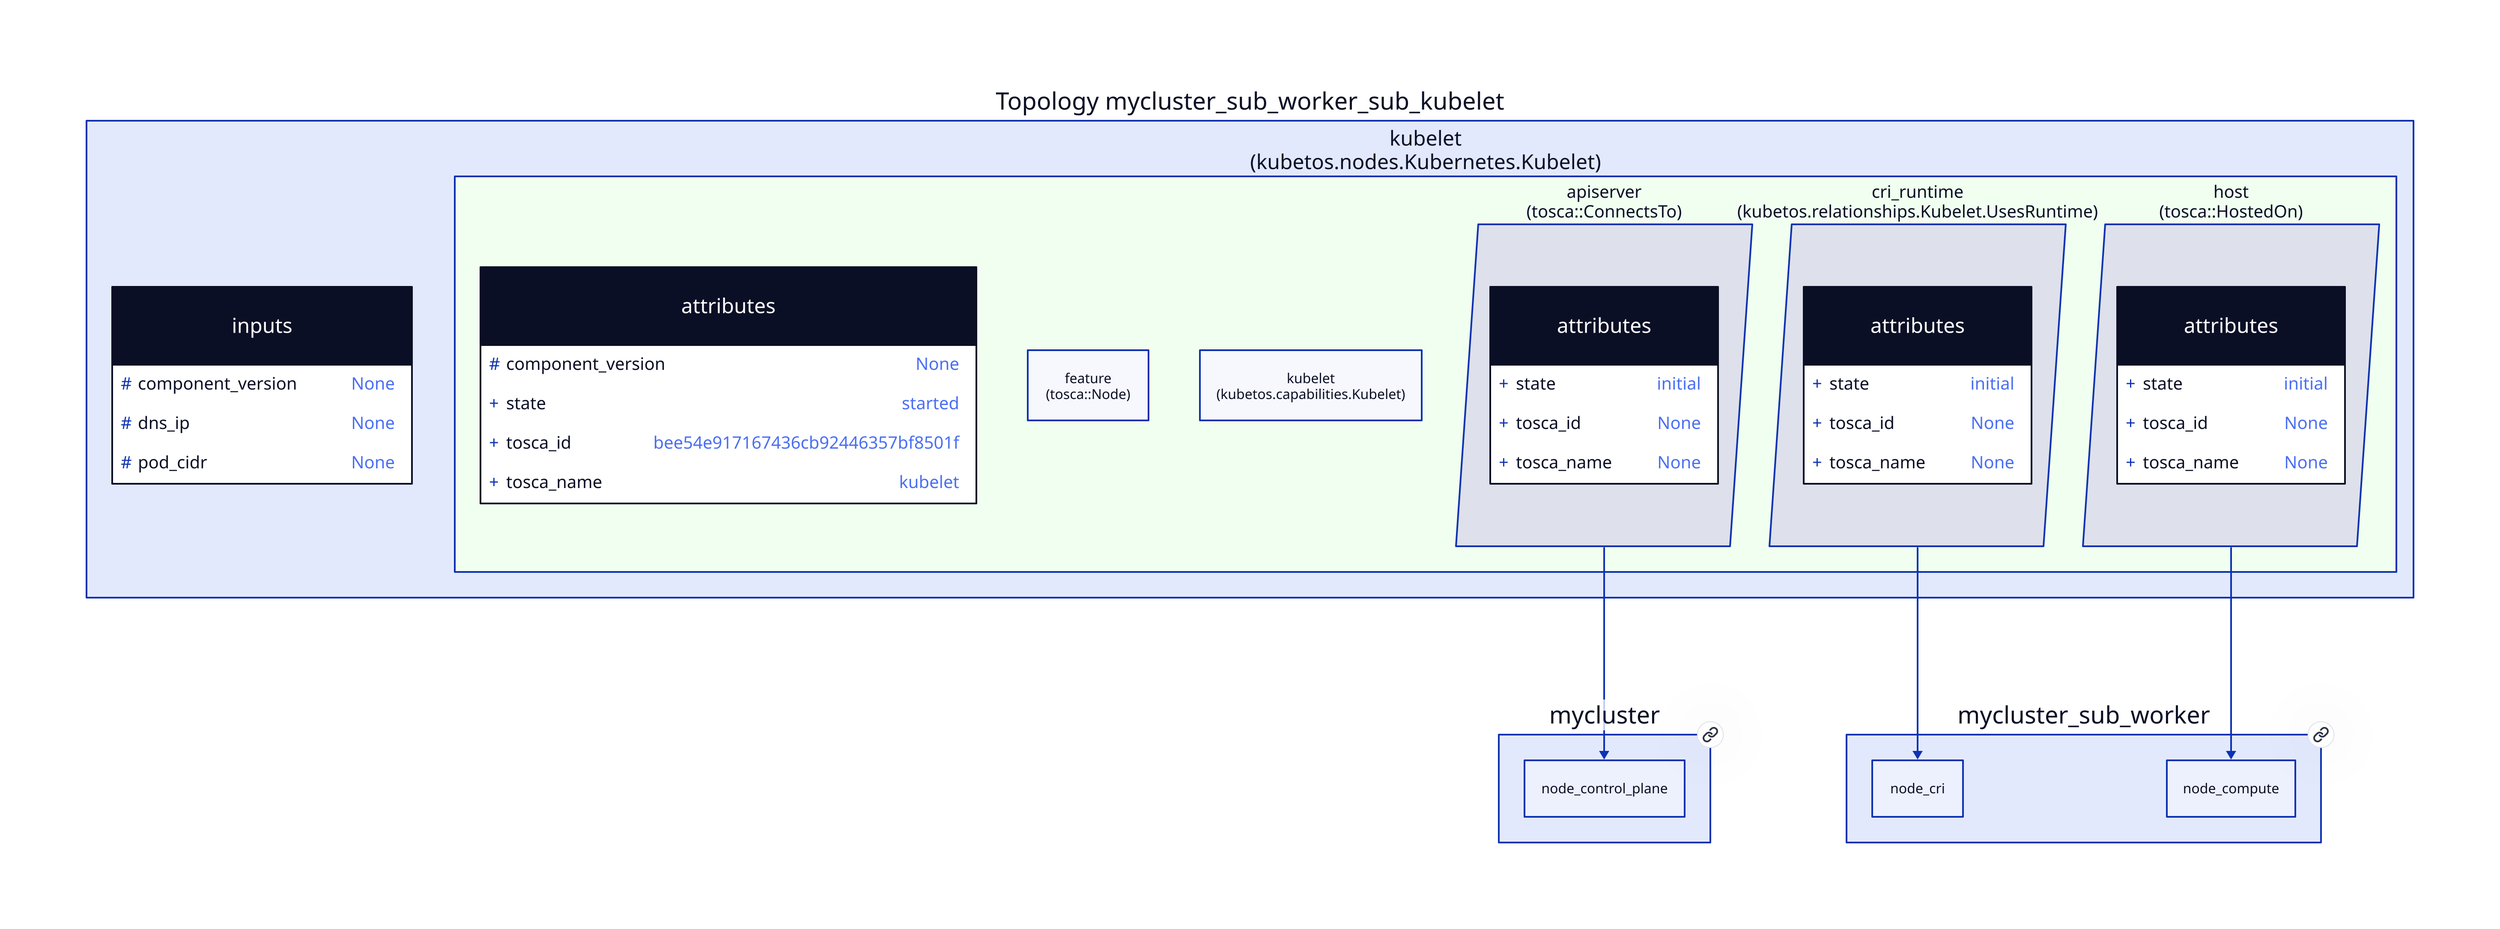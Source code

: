 
  mycluster_sub_worker_sub_kubelet: "Topology mycluster_sub_worker_sub_kubelet" {
  
  inputs {
    shape: class
  
    \#component_version: "None"
    
    \#dns_ip: "None"
    
    \#pod_cidr: "None"
    
  }
  
  node_kubelet: "kubelet\n(kubetos.nodes.Kubernetes.Kubelet)" {
  
    style { fill: honeydew }
    
  attributes {
    shape: class
  
    \#component_version: "None"
    
    +state: "started"
    
    +tosca_id: "bee54e917167436cb92446357bf8501f"
    
    +tosca_name: "kubelet"
    
  }
  
  feature: "feature\n(tosca::Node)" {
  
  }
  
  kubelet: "kubelet\n(kubetos.capabilities.Kubelet)" {
  
  }
  
  rel_apiserver: "apiserver\n(tosca::ConnectsTo)" {
    shape: parallelogram
  
  attributes {
    shape: class
  
    +state: "initial"
    
    +tosca_id: "None"
    
    +tosca_name: "None"
    
  }
  
  }
  
  rel_cri_runtime: "cri_runtime\n(kubetos.relationships.Kubelet.UsesRuntime)" {
    shape: parallelogram
  
  attributes {
    shape: class
  
    +state: "initial"
    
    +tosca_id: "None"
    
    +tosca_name: "None"
    
  }
  
  }
  
  rel_host: "host\n(tosca::HostedOn)" {
    shape: parallelogram
  
  attributes {
    shape: class
  
    +state: "initial"
    
    +tosca_id: "None"
    
    +tosca_name: "None"
    
  }
  
  }
  
  }
  
  }
  
      mycluster { link: "./mycluster.svg" }
      mycluster_sub_worker_sub_kubelet.node_kubelet.rel_apiserver -> mycluster.node_control_plane
      
      mycluster_sub_worker { link: "./mycluster_sub_worker.svg" }
      mycluster_sub_worker_sub_kubelet.node_kubelet.rel_cri_runtime -> mycluster_sub_worker.node_cri
      
      mycluster_sub_worker { link: "./mycluster_sub_worker.svg" }
      mycluster_sub_worker_sub_kubelet.node_kubelet.rel_host -> mycluster_sub_worker.node_compute
      